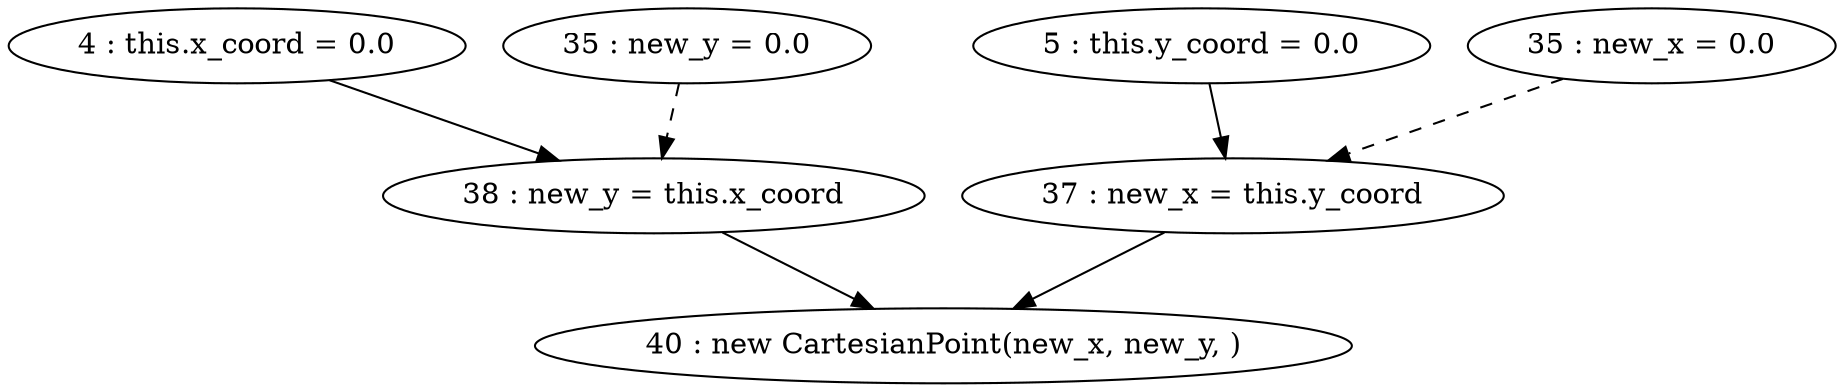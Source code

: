 digraph G {
"4 : this.x_coord = 0.0"
"4 : this.x_coord = 0.0" -> "38 : new_y = this.x_coord"
"5 : this.y_coord = 0.0"
"5 : this.y_coord = 0.0" -> "37 : new_x = this.y_coord"
"35 : new_x = 0.0"
"35 : new_x = 0.0" -> "37 : new_x = this.y_coord" [style=dashed]
"35 : new_y = 0.0"
"35 : new_y = 0.0" -> "38 : new_y = this.x_coord" [style=dashed]
"37 : new_x = this.y_coord"
"37 : new_x = this.y_coord" -> "40 : new CartesianPoint(new_x, new_y, )"
"38 : new_y = this.x_coord"
"38 : new_y = this.x_coord" -> "40 : new CartesianPoint(new_x, new_y, )"
"40 : new CartesianPoint(new_x, new_y, )"
}